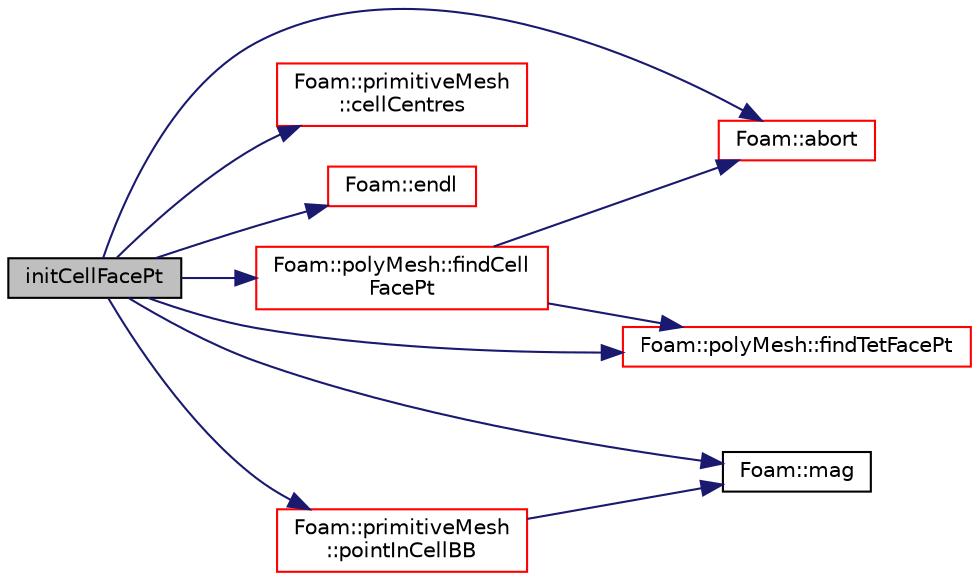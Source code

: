 digraph "initCellFacePt"
{
  bgcolor="transparent";
  edge [fontname="Helvetica",fontsize="10",labelfontname="Helvetica",labelfontsize="10"];
  node [fontname="Helvetica",fontsize="10",shape=record];
  rankdir="LR";
  Node1 [label="initCellFacePt",height=0.2,width=0.4,color="black", fillcolor="grey75", style="filled", fontcolor="black"];
  Node1 -> Node2 [color="midnightblue",fontsize="10",style="solid",fontname="Helvetica"];
  Node2 [label="Foam::abort",height=0.2,width=0.4,color="red",URL="$a10936.html#a447107a607d03e417307c203fa5fb44b"];
  Node1 -> Node3 [color="midnightblue",fontsize="10",style="solid",fontname="Helvetica"];
  Node3 [label="Foam::primitiveMesh\l::cellCentres",height=0.2,width=0.4,color="red",URL="$a02020.html#a18743c2f09a076c507cadbb35a86fb24"];
  Node1 -> Node4 [color="midnightblue",fontsize="10",style="solid",fontname="Helvetica"];
  Node4 [label="Foam::endl",height=0.2,width=0.4,color="red",URL="$a10936.html#a2db8fe02a0d3909e9351bb4275b23ce4",tooltip="Add newline and flush stream. "];
  Node1 -> Node5 [color="midnightblue",fontsize="10",style="solid",fontname="Helvetica"];
  Node5 [label="Foam::polyMesh::findCell\lFacePt",height=0.2,width=0.4,color="red",URL="$a01961.html#a7fc563a56fa5a04c0c5a4c32a9669608",tooltip="Find the cell, tetFacei and tetPti for point p. "];
  Node5 -> Node6 [color="midnightblue",fontsize="10",style="solid",fontname="Helvetica"];
  Node6 [label="Foam::polyMesh::findTetFacePt",height=0.2,width=0.4,color="red",URL="$a01961.html#a2f2f2494c6c699d699be837904b28ee6",tooltip="Find the tetFacei and tetPti for point p in celli. "];
  Node5 -> Node2 [color="midnightblue",fontsize="10",style="solid",fontname="Helvetica"];
  Node1 -> Node6 [color="midnightblue",fontsize="10",style="solid",fontname="Helvetica"];
  Node1 -> Node7 [color="midnightblue",fontsize="10",style="solid",fontname="Helvetica"];
  Node7 [label="Foam::mag",height=0.2,width=0.4,color="black",URL="$a10936.html#a929da2a3fdcf3dacbbe0487d3a330dae"];
  Node1 -> Node8 [color="midnightblue",fontsize="10",style="solid",fontname="Helvetica"];
  Node8 [label="Foam::primitiveMesh\l::pointInCellBB",height=0.2,width=0.4,color="red",URL="$a02020.html#a10d14ad8e2629dbc897330ab411dc4cc",tooltip="Return true if the point in the cell bounding box. "];
  Node8 -> Node7 [color="midnightblue",fontsize="10",style="solid",fontname="Helvetica"];
}
